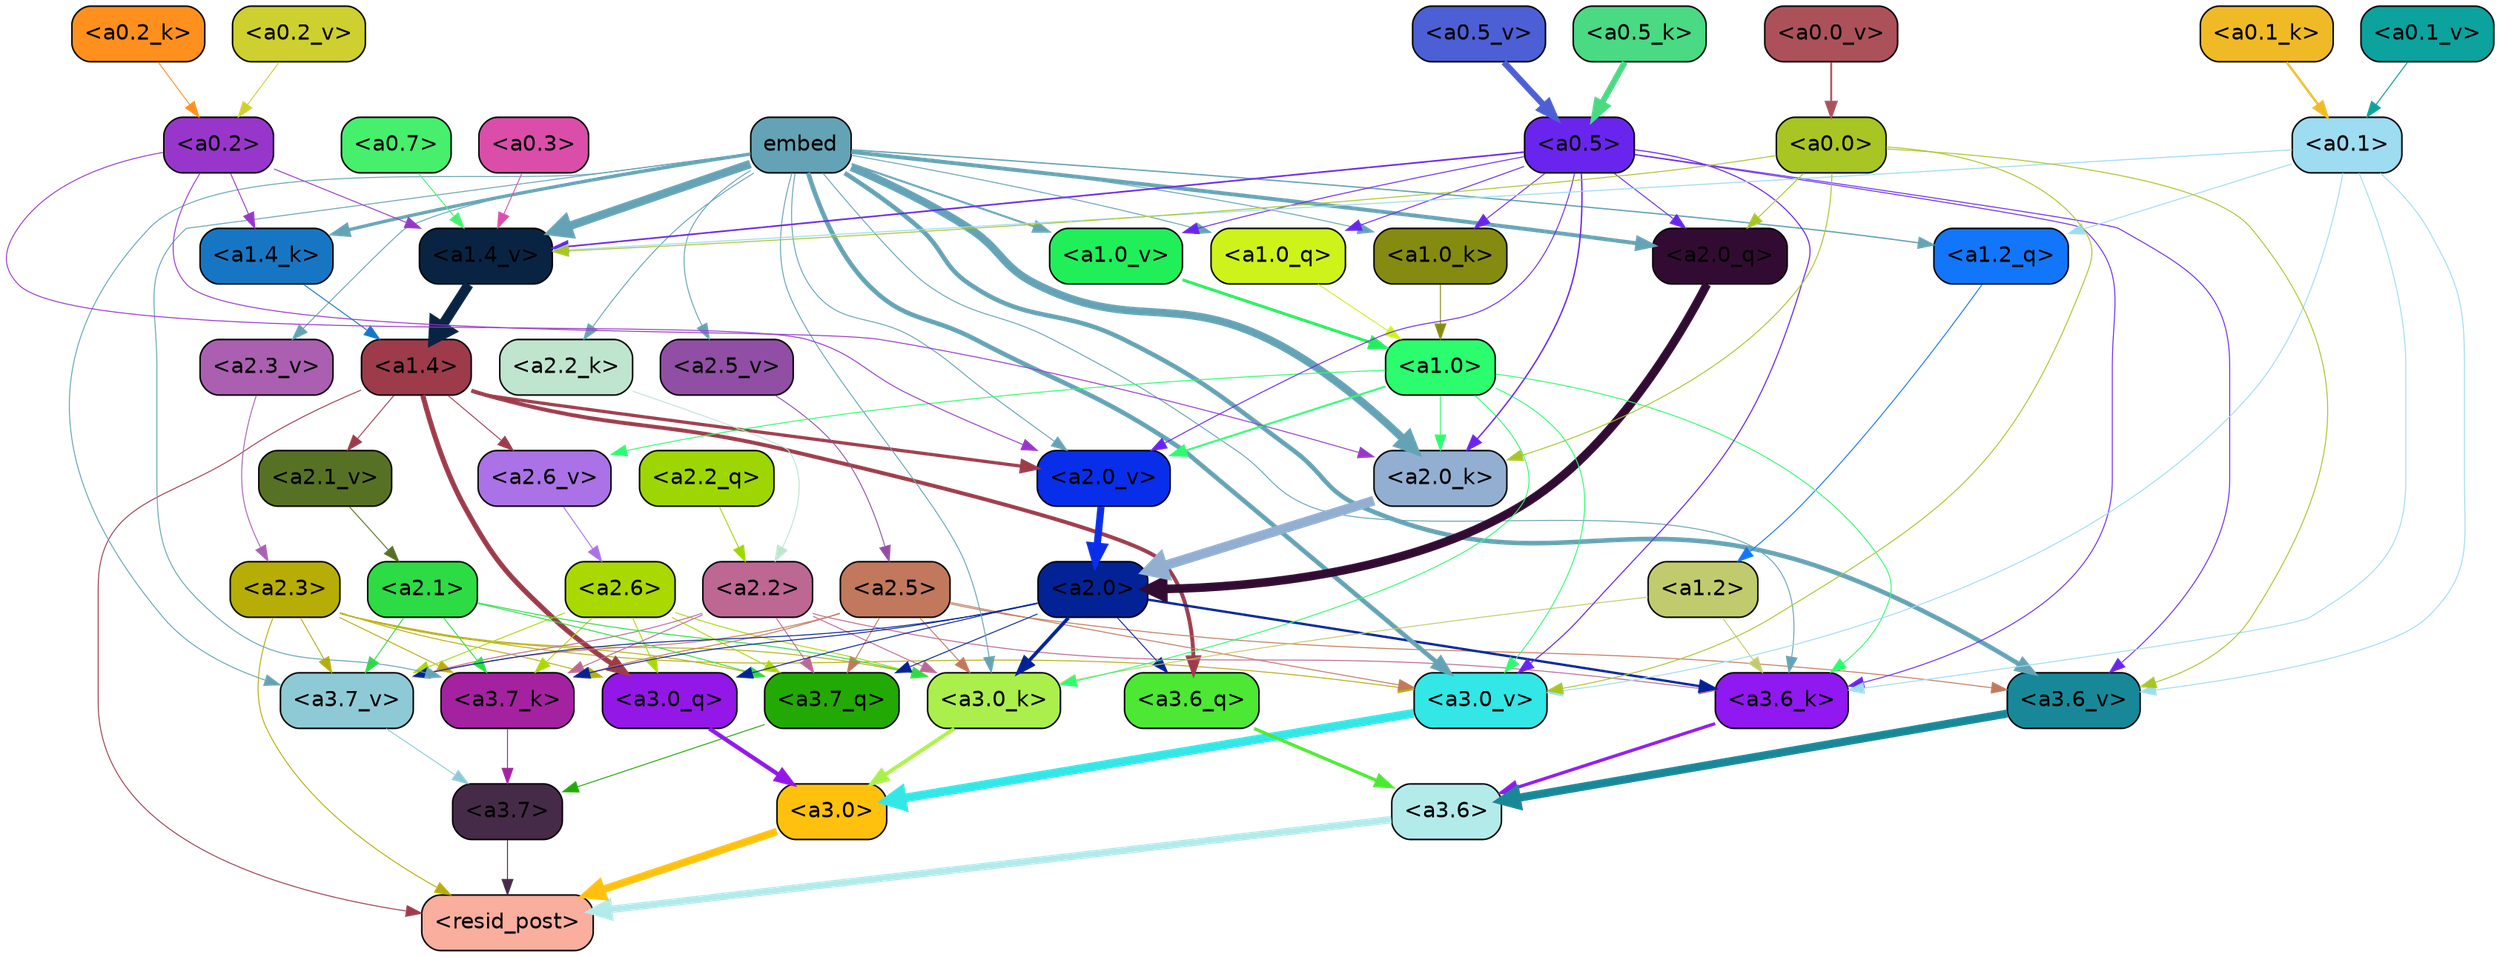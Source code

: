 strict digraph "" {
	graph [bgcolor=transparent,
		layout=dot,
		overlap=false,
		splines=true
	];
	"<a3.7>"	[color=black,
		fillcolor="#462b48",
		fontname=Helvetica,
		shape=box,
		style="filled, rounded"];
	"<resid_post>"	[color=black,
		fillcolor="#f9ae9e",
		fontname=Helvetica,
		shape=box,
		style="filled, rounded"];
	"<a3.7>" -> "<resid_post>"	[color="#462b48",
		penwidth=0.6];
	"<a3.6>"	[color=black,
		fillcolor="#b3ebea",
		fontname=Helvetica,
		shape=box,
		style="filled, rounded"];
	"<a3.6>" -> "<resid_post>"	[color="#b3ebea",
		penwidth=4.753257989883423];
	"<a3.0>"	[color=black,
		fillcolor="#ffc10d",
		fontname=Helvetica,
		shape=box,
		style="filled, rounded"];
	"<a3.0>" -> "<resid_post>"	[color="#ffc10d",
		penwidth=4.90053927898407];
	"<a2.3>"	[color=black,
		fillcolor="#b6ad06",
		fontname=Helvetica,
		shape=box,
		style="filled, rounded"];
	"<a2.3>" -> "<resid_post>"	[color="#b6ad06",
		penwidth=0.6];
	"<a3.7_q>"	[color=black,
		fillcolor="#23a904",
		fontname=Helvetica,
		shape=box,
		style="filled, rounded"];
	"<a2.3>" -> "<a3.7_q>"	[color="#b6ad06",
		penwidth=0.6];
	"<a3.0_q>"	[color=black,
		fillcolor="#9317e7",
		fontname=Helvetica,
		shape=box,
		style="filled, rounded"];
	"<a2.3>" -> "<a3.0_q>"	[color="#b6ad06",
		penwidth=0.6];
	"<a3.7_k>"	[color=black,
		fillcolor="#a4229f",
		fontname=Helvetica,
		shape=box,
		style="filled, rounded"];
	"<a2.3>" -> "<a3.7_k>"	[color="#b6ad06",
		penwidth=0.6];
	"<a3.0_k>"	[color=black,
		fillcolor="#abef4c",
		fontname=Helvetica,
		shape=box,
		style="filled, rounded"];
	"<a2.3>" -> "<a3.0_k>"	[color="#b6ad06",
		penwidth=0.6];
	"<a3.7_v>"	[color=black,
		fillcolor="#8ecad5",
		fontname=Helvetica,
		shape=box,
		style="filled, rounded"];
	"<a2.3>" -> "<a3.7_v>"	[color="#b6ad06",
		penwidth=0.6];
	"<a3.0_v>"	[color=black,
		fillcolor="#32e7e6",
		fontname=Helvetica,
		shape=box,
		style="filled, rounded"];
	"<a2.3>" -> "<a3.0_v>"	[color="#b6ad06",
		penwidth=0.6];
	"<a1.4>"	[color=black,
		fillcolor="#9d3b4b",
		fontname=Helvetica,
		shape=box,
		style="filled, rounded"];
	"<a1.4>" -> "<resid_post>"	[color="#9d3b4b",
		penwidth=0.6];
	"<a3.6_q>"	[color=black,
		fillcolor="#4ce833",
		fontname=Helvetica,
		shape=box,
		style="filled, rounded"];
	"<a1.4>" -> "<a3.6_q>"	[color="#9d3b4b",
		penwidth=2.5149343013763428];
	"<a1.4>" -> "<a3.0_q>"	[color="#9d3b4b",
		penwidth=3.2760138511657715];
	"<a2.6_v>"	[color=black,
		fillcolor="#aa72e6",
		fontname=Helvetica,
		shape=box,
		style="filled, rounded"];
	"<a1.4>" -> "<a2.6_v>"	[color="#9d3b4b",
		penwidth=0.6];
	"<a2.1_v>"	[color=black,
		fillcolor="#577124",
		fontname=Helvetica,
		shape=box,
		style="filled, rounded"];
	"<a1.4>" -> "<a2.1_v>"	[color="#9d3b4b",
		penwidth=0.6];
	"<a2.0_v>"	[color=black,
		fillcolor="#082eea",
		fontname=Helvetica,
		shape=box,
		style="filled, rounded"];
	"<a1.4>" -> "<a2.0_v>"	[color="#9d3b4b",
		penwidth=2.0870713144540787];
	"<a3.7_q>" -> "<a3.7>"	[color="#23a904",
		penwidth=0.6];
	"<a3.6_q>" -> "<a3.6>"	[color="#4ce833",
		penwidth=2.091020345687866];
	"<a3.0_q>" -> "<a3.0>"	[color="#9317e7",
		penwidth=2.7421876192092896];
	"<a3.7_k>" -> "<a3.7>"	[color="#a4229f",
		penwidth=0.6];
	"<a3.6_k>"	[color=black,
		fillcolor="#9018f0",
		fontname=Helvetica,
		shape=box,
		style="filled, rounded"];
	"<a3.6_k>" -> "<a3.6>"	[color="#9018f0",
		penwidth=2.048597991466522];
	"<a3.0_k>" -> "<a3.0>"	[color="#abef4c",
		penwidth=2.476402521133423];
	"<a3.7_v>" -> "<a3.7>"	[color="#8ecad5",
		penwidth=0.6];
	"<a3.6_v>"	[color=black,
		fillcolor="#188899",
		fontname=Helvetica,
		shape=box,
		style="filled, rounded"];
	"<a3.6_v>" -> "<a3.6>"	[color="#188899",
		penwidth=5.2550448179244995];
	"<a3.0_v>" -> "<a3.0>"	[color="#32e7e6",
		penwidth=5.652270674705505];
	"<a2.6>"	[color=black,
		fillcolor="#aad801",
		fontname=Helvetica,
		shape=box,
		style="filled, rounded"];
	"<a2.6>" -> "<a3.7_q>"	[color="#aad801",
		penwidth=0.6];
	"<a2.6>" -> "<a3.0_q>"	[color="#aad801",
		penwidth=0.6];
	"<a2.6>" -> "<a3.7_k>"	[color="#aad801",
		penwidth=0.6];
	"<a2.6>" -> "<a3.0_k>"	[color="#aad801",
		penwidth=0.6];
	"<a2.6>" -> "<a3.7_v>"	[color="#aad801",
		penwidth=0.6];
	"<a2.5>"	[color=black,
		fillcolor="#c1785c",
		fontname=Helvetica,
		shape=box,
		style="filled, rounded"];
	"<a2.5>" -> "<a3.7_q>"	[color="#c1785c",
		penwidth=0.6];
	"<a2.5>" -> "<a3.7_k>"	[color="#c1785c",
		penwidth=0.6];
	"<a2.5>" -> "<a3.0_k>"	[color="#c1785c",
		penwidth=0.6];
	"<a2.5>" -> "<a3.7_v>"	[color="#c1785c",
		penwidth=0.6];
	"<a2.5>" -> "<a3.6_v>"	[color="#c1785c",
		penwidth=0.6];
	"<a2.5>" -> "<a3.0_v>"	[color="#c1785c",
		penwidth=0.6];
	"<a2.2>"	[color=black,
		fillcolor="#bd6793",
		fontname=Helvetica,
		shape=box,
		style="filled, rounded"];
	"<a2.2>" -> "<a3.7_q>"	[color="#bd6793",
		penwidth=0.6];
	"<a2.2>" -> "<a3.7_k>"	[color="#bd6793",
		penwidth=0.6];
	"<a2.2>" -> "<a3.6_k>"	[color="#bd6793",
		penwidth=0.6];
	"<a2.2>" -> "<a3.0_k>"	[color="#bd6793",
		penwidth=0.6];
	"<a2.2>" -> "<a3.7_v>"	[color="#bd6793",
		penwidth=0.6];
	"<a2.1>"	[color=black,
		fillcolor="#2ddb44",
		fontname=Helvetica,
		shape=box,
		style="filled, rounded"];
	"<a2.1>" -> "<a3.7_q>"	[color="#2ddb44",
		penwidth=0.6];
	"<a2.1>" -> "<a3.7_k>"	[color="#2ddb44",
		penwidth=0.6];
	"<a2.1>" -> "<a3.0_k>"	[color="#2ddb44",
		penwidth=0.6];
	"<a2.1>" -> "<a3.7_v>"	[color="#2ddb44",
		penwidth=0.6];
	"<a2.0>"	[color=black,
		fillcolor="#032295",
		fontname=Helvetica,
		shape=box,
		style="filled, rounded"];
	"<a2.0>" -> "<a3.7_q>"	[color="#032295",
		penwidth=0.6];
	"<a2.0>" -> "<a3.6_q>"	[color="#032295",
		penwidth=0.6];
	"<a2.0>" -> "<a3.0_q>"	[color="#032295",
		penwidth=0.6];
	"<a2.0>" -> "<a3.7_k>"	[color="#032295",
		penwidth=0.6];
	"<a2.0>" -> "<a3.6_k>"	[color="#032295",
		penwidth=1.5290023684501648];
	"<a2.0>" -> "<a3.0_k>"	[color="#032295",
		penwidth=2.2635570764541626];
	"<a2.0>" -> "<a3.7_v>"	[color="#032295",
		penwidth=0.6];
	embed	[color=black,
		fillcolor="#64a3b5",
		fontname=Helvetica,
		shape=box,
		style="filled, rounded"];
	embed -> "<a3.7_k>"	[color="#64a3b5",
		penwidth=0.6];
	embed -> "<a3.6_k>"	[color="#64a3b5",
		penwidth=0.6];
	embed -> "<a3.0_k>"	[color="#64a3b5",
		penwidth=0.6];
	embed -> "<a3.7_v>"	[color="#64a3b5",
		penwidth=0.6];
	embed -> "<a3.6_v>"	[color="#64a3b5",
		penwidth=2.9556376338005066];
	embed -> "<a3.0_v>"	[color="#64a3b5",
		penwidth=2.972973108291626];
	"<a2.0_q>"	[color=black,
		fillcolor="#320b32",
		fontname=Helvetica,
		shape=box,
		style="filled, rounded"];
	embed -> "<a2.0_q>"	[color="#64a3b5",
		penwidth=2.522909115999937];
	"<a2.2_k>"	[color=black,
		fillcolor="#c0e5cf",
		fontname=Helvetica,
		shape=box,
		style="filled, rounded"];
	embed -> "<a2.2_k>"	[color="#64a3b5",
		penwidth=0.6];
	"<a2.0_k>"	[color=black,
		fillcolor="#92afd2",
		fontname=Helvetica,
		shape=box,
		style="filled, rounded"];
	embed -> "<a2.0_k>"	[color="#64a3b5",
		penwidth=5.094568967819214];
	"<a2.5_v>"	[color=black,
		fillcolor="#904fa4",
		fontname=Helvetica,
		shape=box,
		style="filled, rounded"];
	embed -> "<a2.5_v>"	[color="#64a3b5",
		penwidth=0.6];
	"<a2.3_v>"	[color=black,
		fillcolor="#ab5fb1",
		fontname=Helvetica,
		shape=box,
		style="filled, rounded"];
	embed -> "<a2.3_v>"	[color="#64a3b5",
		penwidth=0.6];
	embed -> "<a2.0_v>"	[color="#64a3b5",
		penwidth=0.6];
	"<a1.2_q>"	[color=black,
		fillcolor="#1276fb",
		fontname=Helvetica,
		shape=box,
		style="filled, rounded"];
	embed -> "<a1.2_q>"	[color="#64a3b5",
		penwidth=0.8520002365112305];
	"<a1.0_q>"	[color=black,
		fillcolor="#cdf31b",
		fontname=Helvetica,
		shape=box,
		style="filled, rounded"];
	embed -> "<a1.0_q>"	[color="#64a3b5",
		penwidth=0.6];
	"<a1.4_k>"	[color=black,
		fillcolor="#1776c4",
		fontname=Helvetica,
		shape=box,
		style="filled, rounded"];
	embed -> "<a1.4_k>"	[color="#64a3b5",
		penwidth=2.115079402923584];
	"<a1.0_k>"	[color=black,
		fillcolor="#848b10",
		fontname=Helvetica,
		shape=box,
		style="filled, rounded"];
	embed -> "<a1.0_k>"	[color="#64a3b5",
		penwidth=0.6];
	"<a1.4_v>"	[color=black,
		fillcolor="#092342",
		fontname=Helvetica,
		shape=box,
		style="filled, rounded"];
	embed -> "<a1.4_v>"	[color="#64a3b5",
		penwidth=5.504090070724487];
	"<a1.0_v>"	[color=black,
		fillcolor="#21ef5a",
		fontname=Helvetica,
		shape=box,
		style="filled, rounded"];
	embed -> "<a1.0_v>"	[color="#64a3b5",
		penwidth=1.2935692071914673];
	"<a1.2>"	[color=black,
		fillcolor="#c1cb6d",
		fontname=Helvetica,
		shape=box,
		style="filled, rounded"];
	"<a1.2>" -> "<a3.6_k>"	[color="#c1cb6d",
		penwidth=0.6];
	"<a1.2>" -> "<a3.0_k>"	[color="#c1cb6d",
		penwidth=0.6];
	"<a1.0>"	[color=black,
		fillcolor="#2cfd6f",
		fontname=Helvetica,
		shape=box,
		style="filled, rounded"];
	"<a1.0>" -> "<a3.6_k>"	[color="#2cfd6f",
		penwidth=0.6];
	"<a1.0>" -> "<a3.0_k>"	[color="#2cfd6f",
		penwidth=0.6];
	"<a1.0>" -> "<a3.0_v>"	[color="#2cfd6f",
		penwidth=0.6];
	"<a1.0>" -> "<a2.0_k>"	[color="#2cfd6f",
		penwidth=0.6];
	"<a1.0>" -> "<a2.6_v>"	[color="#2cfd6f",
		penwidth=0.6];
	"<a1.0>" -> "<a2.0_v>"	[color="#2cfd6f",
		penwidth=1.2152502536773682];
	"<a0.5>"	[color=black,
		fillcolor="#6925ed",
		fontname=Helvetica,
		shape=box,
		style="filled, rounded"];
	"<a0.5>" -> "<a3.6_k>"	[color="#6925ed",
		penwidth=0.6];
	"<a0.5>" -> "<a3.6_v>"	[color="#6925ed",
		penwidth=0.6];
	"<a0.5>" -> "<a3.0_v>"	[color="#6925ed",
		penwidth=0.6790935099124908];
	"<a0.5>" -> "<a2.0_q>"	[color="#6925ed",
		penwidth=0.6];
	"<a0.5>" -> "<a2.0_k>"	[color="#6925ed",
		penwidth=0.8835153579711914];
	"<a0.5>" -> "<a2.0_v>"	[color="#6925ed",
		penwidth=0.6];
	"<a0.5>" -> "<a1.0_q>"	[color="#6925ed",
		penwidth=0.6];
	"<a0.5>" -> "<a1.0_k>"	[color="#6925ed",
		penwidth=0.6];
	"<a0.5>" -> "<a1.4_v>"	[color="#6925ed",
		penwidth=1.022335171699524];
	"<a0.5>" -> "<a1.0_v>"	[color="#6925ed",
		penwidth=0.6];
	"<a0.1>"	[color=black,
		fillcolor="#9ddcf1",
		fontname=Helvetica,
		shape=box,
		style="filled, rounded"];
	"<a0.1>" -> "<a3.6_k>"	[color="#9ddcf1",
		penwidth=0.6];
	"<a0.1>" -> "<a3.6_v>"	[color="#9ddcf1",
		penwidth=0.6];
	"<a0.1>" -> "<a3.0_v>"	[color="#9ddcf1",
		penwidth=0.6];
	"<a0.1>" -> "<a1.2_q>"	[color="#9ddcf1",
		penwidth=0.6];
	"<a0.1>" -> "<a1.4_v>"	[color="#9ddcf1",
		penwidth=0.6438122987747192];
	"<a0.0>"	[color=black,
		fillcolor="#a7c523",
		fontname=Helvetica,
		shape=box,
		style="filled, rounded"];
	"<a0.0>" -> "<a3.6_v>"	[color="#a7c523",
		penwidth=0.6];
	"<a0.0>" -> "<a3.0_v>"	[color="#a7c523",
		penwidth=0.6];
	"<a0.0>" -> "<a2.0_q>"	[color="#a7c523",
		penwidth=0.6];
	"<a0.0>" -> "<a2.0_k>"	[color="#a7c523",
		penwidth=0.6];
	"<a0.0>" -> "<a1.4_v>"	[color="#a7c523",
		penwidth=0.6];
	"<a2.2_q>"	[color=black,
		fillcolor="#9ed604",
		fontname=Helvetica,
		shape=box,
		style="filled, rounded"];
	"<a2.2_q>" -> "<a2.2>"	[color="#9ed604",
		penwidth=0.6];
	"<a2.0_q>" -> "<a2.0>"	[color="#320b32",
		penwidth=5.557696580886841];
	"<a2.2_k>" -> "<a2.2>"	[color="#c0e5cf",
		penwidth=0.6];
	"<a2.0_k>" -> "<a2.0>"	[color="#92afd2",
		penwidth=6.320472955703735];
	"<a2.6_v>" -> "<a2.6>"	[color="#aa72e6",
		penwidth=0.6];
	"<a2.5_v>" -> "<a2.5>"	[color="#904fa4",
		penwidth=0.6];
	"<a2.3_v>" -> "<a2.3>"	[color="#ab5fb1",
		penwidth=0.6];
	"<a2.1_v>" -> "<a2.1>"	[color="#577124",
		penwidth=0.6];
	"<a2.0_v>" -> "<a2.0>"	[color="#082eea",
		penwidth=4.611755967140198];
	"<a0.2>"	[color=black,
		fillcolor="#9836cb",
		fontname=Helvetica,
		shape=box,
		style="filled, rounded"];
	"<a0.2>" -> "<a2.0_k>"	[color="#9836cb",
		penwidth=0.6];
	"<a0.2>" -> "<a2.0_v>"	[color="#9836cb",
		penwidth=0.6];
	"<a0.2>" -> "<a1.4_k>"	[color="#9836cb",
		penwidth=0.6];
	"<a0.2>" -> "<a1.4_v>"	[color="#9836cb",
		penwidth=0.6];
	"<a1.2_q>" -> "<a1.2>"	[color="#1276fb",
		penwidth=0.6145738363265991];
	"<a1.0_q>" -> "<a1.0>"	[color="#cdf31b",
		penwidth=0.6];
	"<a1.4_k>" -> "<a1.4>"	[color="#1776c4",
		penwidth=0.6];
	"<a1.0_k>" -> "<a1.0>"	[color="#848b10",
		penwidth=0.6];
	"<a1.4_v>" -> "<a1.4>"	[color="#092342",
		penwidth=6.5241758823394775];
	"<a1.0_v>" -> "<a1.0>"	[color="#21ef5a",
		penwidth=1.8809151649475098];
	"<a0.7>"	[color=black,
		fillcolor="#46f06d",
		fontname=Helvetica,
		shape=box,
		style="filled, rounded"];
	"<a0.7>" -> "<a1.4_v>"	[color="#46f06d",
		penwidth=0.6];
	"<a0.3>"	[color=black,
		fillcolor="#da4ea9",
		fontname=Helvetica,
		shape=box,
		style="filled, rounded"];
	"<a0.3>" -> "<a1.4_v>"	[color="#da4ea9",
		penwidth=0.6];
	"<a0.5_k>"	[color=black,
		fillcolor="#49da83",
		fontname=Helvetica,
		shape=box,
		style="filled, rounded"];
	"<a0.5_k>" -> "<a0.5>"	[color="#49da83",
		penwidth=3.8599258065223694];
	"<a0.2_k>"	[color=black,
		fillcolor="#ff901e",
		fontname=Helvetica,
		shape=box,
		style="filled, rounded"];
	"<a0.2_k>" -> "<a0.2>"	[color="#ff901e",
		penwidth=0.6];
	"<a0.1_k>"	[color=black,
		fillcolor="#f0ba26",
		fontname=Helvetica,
		shape=box,
		style="filled, rounded"];
	"<a0.1_k>" -> "<a0.1>"	[color="#f0ba26",
		penwidth=1.5140717029571533];
	"<a0.5_v>"	[color=black,
		fillcolor="#4c5fd4",
		fontname=Helvetica,
		shape=box,
		style="filled, rounded"];
	"<a0.5_v>" -> "<a0.5>"	[color="#4c5fd4",
		penwidth=4.0173709988594055];
	"<a0.2_v>"	[color=black,
		fillcolor="#ced02f",
		fontname=Helvetica,
		shape=box,
		style="filled, rounded"];
	"<a0.2_v>" -> "<a0.2>"	[color="#ced02f",
		penwidth=0.6];
	"<a0.1_v>"	[color=black,
		fillcolor="#0ca29d",
		fontname=Helvetica,
		shape=box,
		style="filled, rounded"];
	"<a0.1_v>" -> "<a0.1>"	[color="#0ca29d",
		penwidth=0.6690568923950195];
	"<a0.0_v>"	[color=black,
		fillcolor="#ac515a",
		fontname=Helvetica,
		shape=box,
		style="filled, rounded"];
	"<a0.0_v>" -> "<a0.0>"	[color="#ac515a",
		penwidth=1.2524418830871582];
}
